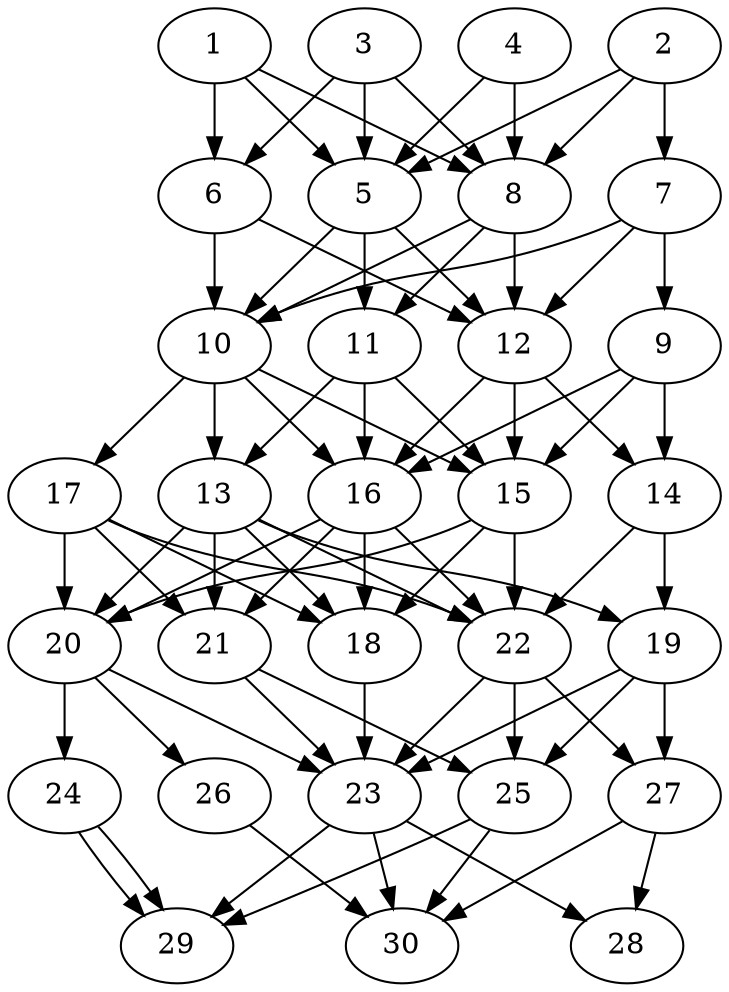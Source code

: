 // DAG automatically generated by daggen at Thu Oct  3 14:04:18 2019
// ./daggen --dot -n 30 --ccr 0.5 --fat 0.5 --regular 0.9 --density 0.9 --mindata 5242880 --maxdata 52428800 
digraph G {
  1 [size="70840320", alpha="0.18", expect_size="35420160"] 
  1 -> 5 [size ="35420160"]
  1 -> 6 [size ="35420160"]
  1 -> 8 [size ="35420160"]
  2 [size="57335808", alpha="0.10", expect_size="28667904"] 
  2 -> 5 [size ="28667904"]
  2 -> 7 [size ="28667904"]
  2 -> 8 [size ="28667904"]
  3 [size="88465408", alpha="0.08", expect_size="44232704"] 
  3 -> 5 [size ="44232704"]
  3 -> 6 [size ="44232704"]
  3 -> 8 [size ="44232704"]
  4 [size="45318144", alpha="0.14", expect_size="22659072"] 
  4 -> 5 [size ="22659072"]
  4 -> 8 [size ="22659072"]
  5 [size="57681920", alpha="0.08", expect_size="28840960"] 
  5 -> 10 [size ="28840960"]
  5 -> 11 [size ="28840960"]
  5 -> 12 [size ="28840960"]
  6 [size="31711232", alpha="0.12", expect_size="15855616"] 
  6 -> 10 [size ="15855616"]
  6 -> 12 [size ="15855616"]
  7 [size="43776000", alpha="0.04", expect_size="21888000"] 
  7 -> 9 [size ="21888000"]
  7 -> 10 [size ="21888000"]
  7 -> 12 [size ="21888000"]
  8 [size="25157632", alpha="0.15", expect_size="12578816"] 
  8 -> 10 [size ="12578816"]
  8 -> 11 [size ="12578816"]
  8 -> 12 [size ="12578816"]
  9 [size="31330304", alpha="0.02", expect_size="15665152"] 
  9 -> 14 [size ="15665152"]
  9 -> 15 [size ="15665152"]
  9 -> 16 [size ="15665152"]
  10 [size="93605888", alpha="0.13", expect_size="46802944"] 
  10 -> 13 [size ="46802944"]
  10 -> 15 [size ="46802944"]
  10 -> 16 [size ="46802944"]
  10 -> 17 [size ="46802944"]
  11 [size="29851648", alpha="0.02", expect_size="14925824"] 
  11 -> 13 [size ="14925824"]
  11 -> 15 [size ="14925824"]
  11 -> 16 [size ="14925824"]
  12 [size="22427648", alpha="0.19", expect_size="11213824"] 
  12 -> 14 [size ="11213824"]
  12 -> 15 [size ="11213824"]
  12 -> 16 [size ="11213824"]
  13 [size="70623232", alpha="0.07", expect_size="35311616"] 
  13 -> 18 [size ="35311616"]
  13 -> 19 [size ="35311616"]
  13 -> 20 [size ="35311616"]
  13 -> 21 [size ="35311616"]
  13 -> 22 [size ="35311616"]
  14 [size="12138496", alpha="0.00", expect_size="6069248"] 
  14 -> 19 [size ="6069248"]
  14 -> 22 [size ="6069248"]
  15 [size="76406784", alpha="0.18", expect_size="38203392"] 
  15 -> 18 [size ="38203392"]
  15 -> 20 [size ="38203392"]
  15 -> 22 [size ="38203392"]
  16 [size="18966528", alpha="0.04", expect_size="9483264"] 
  16 -> 18 [size ="9483264"]
  16 -> 20 [size ="9483264"]
  16 -> 21 [size ="9483264"]
  16 -> 22 [size ="9483264"]
  17 [size="74321920", alpha="0.15", expect_size="37160960"] 
  17 -> 18 [size ="37160960"]
  17 -> 20 [size ="37160960"]
  17 -> 21 [size ="37160960"]
  17 -> 22 [size ="37160960"]
  18 [size="93452288", alpha="0.15", expect_size="46726144"] 
  18 -> 23 [size ="46726144"]
  19 [size="69173248", alpha="0.04", expect_size="34586624"] 
  19 -> 23 [size ="34586624"]
  19 -> 25 [size ="34586624"]
  19 -> 27 [size ="34586624"]
  20 [size="77821952", alpha="0.06", expect_size="38910976"] 
  20 -> 23 [size ="38910976"]
  20 -> 24 [size ="38910976"]
  20 -> 26 [size ="38910976"]
  21 [size="45230080", alpha="0.01", expect_size="22615040"] 
  21 -> 23 [size ="22615040"]
  21 -> 25 [size ="22615040"]
  22 [size="55177216", alpha="0.06", expect_size="27588608"] 
  22 -> 23 [size ="27588608"]
  22 -> 25 [size ="27588608"]
  22 -> 27 [size ="27588608"]
  23 [size="51474432", alpha="0.08", expect_size="25737216"] 
  23 -> 28 [size ="25737216"]
  23 -> 29 [size ="25737216"]
  23 -> 30 [size ="25737216"]
  24 [size="86380544", alpha="0.17", expect_size="43190272"] 
  24 -> 29 [size ="43190272"]
  24 -> 29 [size ="43190272"]
  25 [size="87711744", alpha="0.16", expect_size="43855872"] 
  25 -> 29 [size ="43855872"]
  25 -> 30 [size ="43855872"]
  26 [size="77705216", alpha="0.20", expect_size="38852608"] 
  26 -> 30 [size ="38852608"]
  27 [size="96247808", alpha="0.10", expect_size="48123904"] 
  27 -> 28 [size ="48123904"]
  27 -> 30 [size ="48123904"]
  28 [size="74934272", alpha="0.04", expect_size="37467136"] 
  29 [size="53608448", alpha="0.02", expect_size="26804224"] 
  30 [size="71096320", alpha="0.18", expect_size="35548160"] 
}

